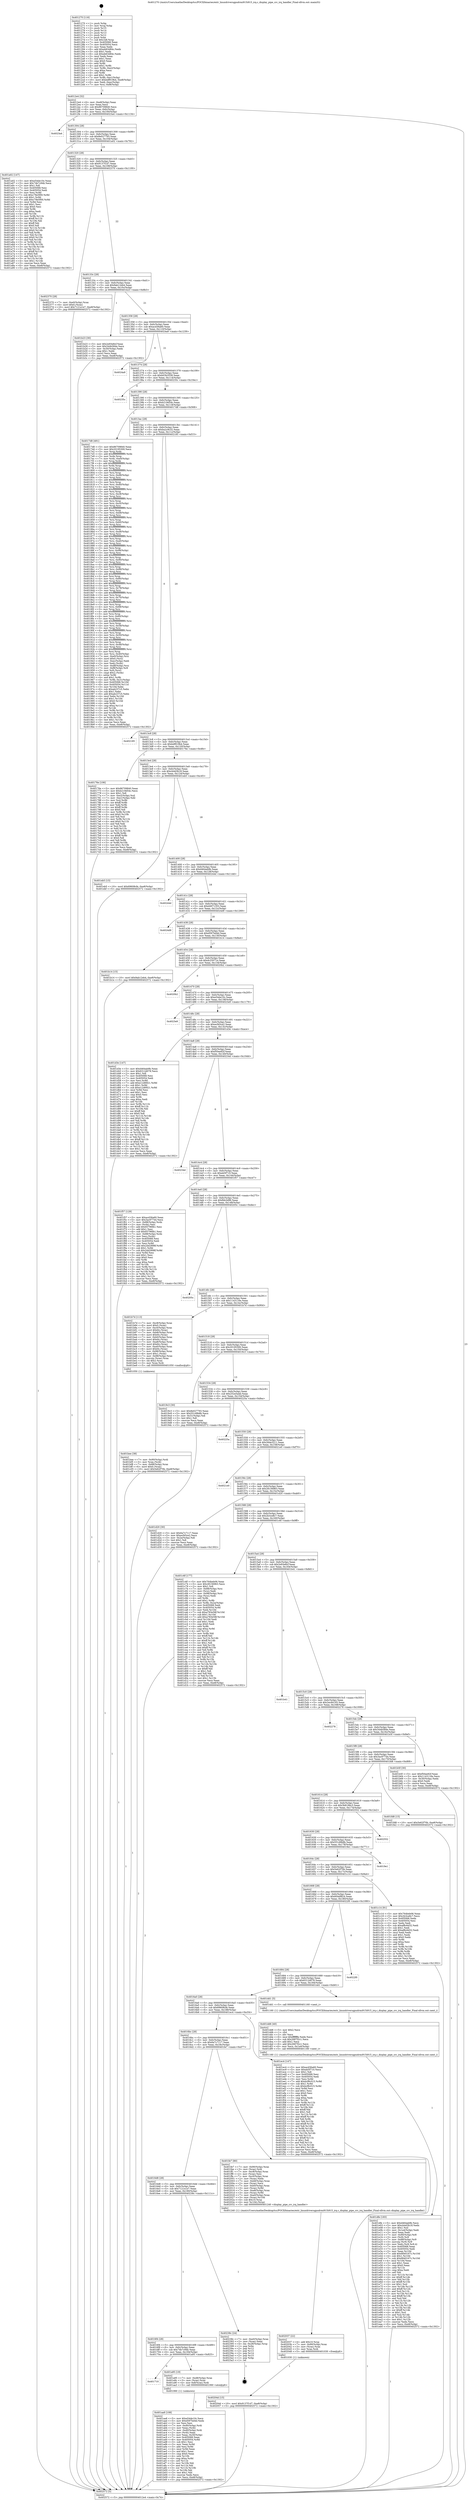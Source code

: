 digraph "0x401270" {
  label = "0x401270 (/mnt/c/Users/mathe/Desktop/tcc/POCII/binaries/extr_linuxdriversgpudrmi915i915_irq.c_display_pipe_crc_irq_handler_Final-ollvm.out::main(0))"
  labelloc = "t"
  node[shape=record]

  Entry [label="",width=0.3,height=0.3,shape=circle,fillcolor=black,style=filled]
  "0x4012e4" [label="{
     0x4012e4 [32]\l
     | [instrs]\l
     &nbsp;&nbsp;0x4012e4 \<+6\>: mov -0xe8(%rbp),%eax\l
     &nbsp;&nbsp;0x4012ea \<+2\>: mov %eax,%ecx\l
     &nbsp;&nbsp;0x4012ec \<+6\>: sub $0x86709840,%ecx\l
     &nbsp;&nbsp;0x4012f2 \<+6\>: mov %eax,-0xfc(%rbp)\l
     &nbsp;&nbsp;0x4012f8 \<+6\>: mov %ecx,-0x100(%rbp)\l
     &nbsp;&nbsp;0x4012fe \<+6\>: je 00000000004023a4 \<main+0x1134\>\l
  }"]
  "0x4023a4" [label="{
     0x4023a4\l
  }", style=dashed]
  "0x401304" [label="{
     0x401304 [28]\l
     | [instrs]\l
     &nbsp;&nbsp;0x401304 \<+5\>: jmp 0000000000401309 \<main+0x99\>\l
     &nbsp;&nbsp;0x401309 \<+6\>: mov -0xfc(%rbp),%eax\l
     &nbsp;&nbsp;0x40130f \<+5\>: sub $0x8e027793,%eax\l
     &nbsp;&nbsp;0x401314 \<+6\>: mov %eax,-0x104(%rbp)\l
     &nbsp;&nbsp;0x40131a \<+6\>: je 0000000000401a02 \<main+0x792\>\l
  }"]
  Exit [label="",width=0.3,height=0.3,shape=circle,fillcolor=black,style=filled,peripheries=2]
  "0x401a02" [label="{
     0x401a02 [147]\l
     | [instrs]\l
     &nbsp;&nbsp;0x401a02 \<+5\>: mov $0xe54de10c,%eax\l
     &nbsp;&nbsp;0x401a07 \<+5\>: mov $0x74b7c94b,%ecx\l
     &nbsp;&nbsp;0x401a0c \<+2\>: mov $0x1,%dl\l
     &nbsp;&nbsp;0x401a0e \<+7\>: mov 0x405068,%esi\l
     &nbsp;&nbsp;0x401a15 \<+7\>: mov 0x405054,%edi\l
     &nbsp;&nbsp;0x401a1c \<+3\>: mov %esi,%r8d\l
     &nbsp;&nbsp;0x401a1f \<+7\>: sub $0xc78e5f00,%r8d\l
     &nbsp;&nbsp;0x401a26 \<+4\>: sub $0x1,%r8d\l
     &nbsp;&nbsp;0x401a2a \<+7\>: add $0xc78e5f00,%r8d\l
     &nbsp;&nbsp;0x401a31 \<+4\>: imul %r8d,%esi\l
     &nbsp;&nbsp;0x401a35 \<+3\>: and $0x1,%esi\l
     &nbsp;&nbsp;0x401a38 \<+3\>: cmp $0x0,%esi\l
     &nbsp;&nbsp;0x401a3b \<+4\>: sete %r9b\l
     &nbsp;&nbsp;0x401a3f \<+3\>: cmp $0xa,%edi\l
     &nbsp;&nbsp;0x401a42 \<+4\>: setl %r10b\l
     &nbsp;&nbsp;0x401a46 \<+3\>: mov %r9b,%r11b\l
     &nbsp;&nbsp;0x401a49 \<+4\>: xor $0xff,%r11b\l
     &nbsp;&nbsp;0x401a4d \<+3\>: mov %r10b,%bl\l
     &nbsp;&nbsp;0x401a50 \<+3\>: xor $0xff,%bl\l
     &nbsp;&nbsp;0x401a53 \<+3\>: xor $0x0,%dl\l
     &nbsp;&nbsp;0x401a56 \<+3\>: mov %r11b,%r14b\l
     &nbsp;&nbsp;0x401a59 \<+4\>: and $0x0,%r14b\l
     &nbsp;&nbsp;0x401a5d \<+3\>: and %dl,%r9b\l
     &nbsp;&nbsp;0x401a60 \<+3\>: mov %bl,%r15b\l
     &nbsp;&nbsp;0x401a63 \<+4\>: and $0x0,%r15b\l
     &nbsp;&nbsp;0x401a67 \<+3\>: and %dl,%r10b\l
     &nbsp;&nbsp;0x401a6a \<+3\>: or %r9b,%r14b\l
     &nbsp;&nbsp;0x401a6d \<+3\>: or %r10b,%r15b\l
     &nbsp;&nbsp;0x401a70 \<+3\>: xor %r15b,%r14b\l
     &nbsp;&nbsp;0x401a73 \<+3\>: or %bl,%r11b\l
     &nbsp;&nbsp;0x401a76 \<+4\>: xor $0xff,%r11b\l
     &nbsp;&nbsp;0x401a7a \<+3\>: or $0x0,%dl\l
     &nbsp;&nbsp;0x401a7d \<+3\>: and %dl,%r11b\l
     &nbsp;&nbsp;0x401a80 \<+3\>: or %r11b,%r14b\l
     &nbsp;&nbsp;0x401a83 \<+4\>: test $0x1,%r14b\l
     &nbsp;&nbsp;0x401a87 \<+3\>: cmovne %ecx,%eax\l
     &nbsp;&nbsp;0x401a8a \<+6\>: mov %eax,-0xe8(%rbp)\l
     &nbsp;&nbsp;0x401a90 \<+5\>: jmp 0000000000402572 \<main+0x1302\>\l
  }"]
  "0x401320" [label="{
     0x401320 [28]\l
     | [instrs]\l
     &nbsp;&nbsp;0x401320 \<+5\>: jmp 0000000000401325 \<main+0xb5\>\l
     &nbsp;&nbsp;0x401325 \<+6\>: mov -0xfc(%rbp),%eax\l
     &nbsp;&nbsp;0x40132b \<+5\>: sub $0x9137f1d7,%eax\l
     &nbsp;&nbsp;0x401330 \<+6\>: mov %eax,-0x108(%rbp)\l
     &nbsp;&nbsp;0x401336 \<+6\>: je 0000000000402370 \<main+0x1100\>\l
  }"]
  "0x40204d" [label="{
     0x40204d [15]\l
     | [instrs]\l
     &nbsp;&nbsp;0x40204d \<+10\>: movl $0x9137f1d7,-0xe8(%rbp)\l
     &nbsp;&nbsp;0x402057 \<+5\>: jmp 0000000000402572 \<main+0x1302\>\l
  }"]
  "0x402370" [label="{
     0x402370 [28]\l
     | [instrs]\l
     &nbsp;&nbsp;0x402370 \<+7\>: mov -0xe0(%rbp),%rax\l
     &nbsp;&nbsp;0x402377 \<+6\>: movl $0x0,(%rax)\l
     &nbsp;&nbsp;0x40237d \<+10\>: movl $0x7121e1e7,-0xe8(%rbp)\l
     &nbsp;&nbsp;0x402387 \<+5\>: jmp 0000000000402572 \<main+0x1302\>\l
  }"]
  "0x40133c" [label="{
     0x40133c [28]\l
     | [instrs]\l
     &nbsp;&nbsp;0x40133c \<+5\>: jmp 0000000000401341 \<main+0xd1\>\l
     &nbsp;&nbsp;0x401341 \<+6\>: mov -0xfc(%rbp),%eax\l
     &nbsp;&nbsp;0x401347 \<+5\>: sub $0x9ab12eb4,%eax\l
     &nbsp;&nbsp;0x40134c \<+6\>: mov %eax,-0x10c(%rbp)\l
     &nbsp;&nbsp;0x401352 \<+6\>: je 0000000000401b23 \<main+0x8b3\>\l
  }"]
  "0x402037" [label="{
     0x402037 [22]\l
     | [instrs]\l
     &nbsp;&nbsp;0x402037 \<+4\>: add $0x10,%rsp\l
     &nbsp;&nbsp;0x40203b \<+7\>: mov -0x90(%rbp),%rax\l
     &nbsp;&nbsp;0x402042 \<+3\>: mov (%rax),%rax\l
     &nbsp;&nbsp;0x402045 \<+3\>: mov %rax,%rdi\l
     &nbsp;&nbsp;0x402048 \<+5\>: call 0000000000401030 \<free@plt\>\l
     | [calls]\l
     &nbsp;&nbsp;0x401030 \{1\} (unknown)\l
  }"]
  "0x401b23" [label="{
     0x401b23 [30]\l
     | [instrs]\l
     &nbsp;&nbsp;0x401b23 \<+5\>: mov $0x2e93e8cf,%eax\l
     &nbsp;&nbsp;0x401b28 \<+5\>: mov $0x344b584e,%ecx\l
     &nbsp;&nbsp;0x401b2d \<+3\>: mov -0x30(%rbp),%edx\l
     &nbsp;&nbsp;0x401b30 \<+3\>: cmp $0x1,%edx\l
     &nbsp;&nbsp;0x401b33 \<+3\>: cmovl %ecx,%eax\l
     &nbsp;&nbsp;0x401b36 \<+6\>: mov %eax,-0xe8(%rbp)\l
     &nbsp;&nbsp;0x401b3c \<+5\>: jmp 0000000000402572 \<main+0x1302\>\l
  }"]
  "0x401358" [label="{
     0x401358 [28]\l
     | [instrs]\l
     &nbsp;&nbsp;0x401358 \<+5\>: jmp 000000000040135d \<main+0xed\>\l
     &nbsp;&nbsp;0x40135d \<+6\>: mov -0xfc(%rbp),%eax\l
     &nbsp;&nbsp;0x401363 \<+5\>: sub $0xacd36a60,%eax\l
     &nbsp;&nbsp;0x401368 \<+6\>: mov %eax,-0x110(%rbp)\l
     &nbsp;&nbsp;0x40136e \<+6\>: je 00000000004024a9 \<main+0x1239\>\l
  }"]
  "0x401dfe" [label="{
     0x401dfe [183]\l
     | [instrs]\l
     &nbsp;&nbsp;0x401dfe \<+5\>: mov $0xd464ab9b,%ecx\l
     &nbsp;&nbsp;0x401e03 \<+5\>: mov $0xcb4d3b18,%edx\l
     &nbsp;&nbsp;0x401e08 \<+3\>: mov $0x1,%sil\l
     &nbsp;&nbsp;0x401e0b \<+6\>: mov -0x1a4(%rbp),%edi\l
     &nbsp;&nbsp;0x401e11 \<+3\>: imul %eax,%edi\l
     &nbsp;&nbsp;0x401e14 \<+7\>: mov -0x90(%rbp),%r8\l
     &nbsp;&nbsp;0x401e1b \<+3\>: mov (%r8),%r8\l
     &nbsp;&nbsp;0x401e1e \<+7\>: mov -0x88(%rbp),%r9\l
     &nbsp;&nbsp;0x401e25 \<+3\>: movslq (%r9),%r9\l
     &nbsp;&nbsp;0x401e28 \<+4\>: mov %edi,(%r8,%r9,4)\l
     &nbsp;&nbsp;0x401e2c \<+7\>: mov 0x405068,%eax\l
     &nbsp;&nbsp;0x401e33 \<+7\>: mov 0x405054,%edi\l
     &nbsp;&nbsp;0x401e3a \<+3\>: mov %eax,%r10d\l
     &nbsp;&nbsp;0x401e3d \<+7\>: add $0x6840167c,%r10d\l
     &nbsp;&nbsp;0x401e44 \<+4\>: sub $0x1,%r10d\l
     &nbsp;&nbsp;0x401e48 \<+7\>: sub $0x6840167c,%r10d\l
     &nbsp;&nbsp;0x401e4f \<+4\>: imul %r10d,%eax\l
     &nbsp;&nbsp;0x401e53 \<+3\>: and $0x1,%eax\l
     &nbsp;&nbsp;0x401e56 \<+3\>: cmp $0x0,%eax\l
     &nbsp;&nbsp;0x401e59 \<+4\>: sete %r11b\l
     &nbsp;&nbsp;0x401e5d \<+3\>: cmp $0xa,%edi\l
     &nbsp;&nbsp;0x401e60 \<+3\>: setl %bl\l
     &nbsp;&nbsp;0x401e63 \<+3\>: mov %r11b,%r14b\l
     &nbsp;&nbsp;0x401e66 \<+4\>: xor $0xff,%r14b\l
     &nbsp;&nbsp;0x401e6a \<+3\>: mov %bl,%r15b\l
     &nbsp;&nbsp;0x401e6d \<+4\>: xor $0xff,%r15b\l
     &nbsp;&nbsp;0x401e71 \<+4\>: xor $0x1,%sil\l
     &nbsp;&nbsp;0x401e75 \<+3\>: mov %r14b,%r12b\l
     &nbsp;&nbsp;0x401e78 \<+4\>: and $0xff,%r12b\l
     &nbsp;&nbsp;0x401e7c \<+3\>: and %sil,%r11b\l
     &nbsp;&nbsp;0x401e7f \<+3\>: mov %r15b,%r13b\l
     &nbsp;&nbsp;0x401e82 \<+4\>: and $0xff,%r13b\l
     &nbsp;&nbsp;0x401e86 \<+3\>: and %sil,%bl\l
     &nbsp;&nbsp;0x401e89 \<+3\>: or %r11b,%r12b\l
     &nbsp;&nbsp;0x401e8c \<+3\>: or %bl,%r13b\l
     &nbsp;&nbsp;0x401e8f \<+3\>: xor %r13b,%r12b\l
     &nbsp;&nbsp;0x401e92 \<+3\>: or %r15b,%r14b\l
     &nbsp;&nbsp;0x401e95 \<+4\>: xor $0xff,%r14b\l
     &nbsp;&nbsp;0x401e99 \<+4\>: or $0x1,%sil\l
     &nbsp;&nbsp;0x401e9d \<+3\>: and %sil,%r14b\l
     &nbsp;&nbsp;0x401ea0 \<+3\>: or %r14b,%r12b\l
     &nbsp;&nbsp;0x401ea3 \<+4\>: test $0x1,%r12b\l
     &nbsp;&nbsp;0x401ea7 \<+3\>: cmovne %edx,%ecx\l
     &nbsp;&nbsp;0x401eaa \<+6\>: mov %ecx,-0xe8(%rbp)\l
     &nbsp;&nbsp;0x401eb0 \<+5\>: jmp 0000000000402572 \<main+0x1302\>\l
  }"]
  "0x4024a9" [label="{
     0x4024a9\l
  }", style=dashed]
  "0x401374" [label="{
     0x401374 [28]\l
     | [instrs]\l
     &nbsp;&nbsp;0x401374 \<+5\>: jmp 0000000000401379 \<main+0x109\>\l
     &nbsp;&nbsp;0x401379 \<+6\>: mov -0xfc(%rbp),%eax\l
     &nbsp;&nbsp;0x40137f \<+5\>: sub $0xb03b3558,%eax\l
     &nbsp;&nbsp;0x401384 \<+6\>: mov %eax,-0x114(%rbp)\l
     &nbsp;&nbsp;0x40138a \<+6\>: je 000000000040235c \<main+0x10ec\>\l
  }"]
  "0x401dd6" [label="{
     0x401dd6 [40]\l
     | [instrs]\l
     &nbsp;&nbsp;0x401dd6 \<+5\>: mov $0x2,%ecx\l
     &nbsp;&nbsp;0x401ddb \<+1\>: cltd\l
     &nbsp;&nbsp;0x401ddc \<+2\>: idiv %ecx\l
     &nbsp;&nbsp;0x401dde \<+6\>: imul $0xfffffffe,%edx,%ecx\l
     &nbsp;&nbsp;0x401de4 \<+6\>: sub $0x2687f2c1,%ecx\l
     &nbsp;&nbsp;0x401dea \<+3\>: add $0x1,%ecx\l
     &nbsp;&nbsp;0x401ded \<+6\>: add $0x2687f2c1,%ecx\l
     &nbsp;&nbsp;0x401df3 \<+6\>: mov %ecx,-0x1a4(%rbp)\l
     &nbsp;&nbsp;0x401df9 \<+5\>: call 0000000000401160 \<next_i\>\l
     | [calls]\l
     &nbsp;&nbsp;0x401160 \{1\} (/mnt/c/Users/mathe/Desktop/tcc/POCII/binaries/extr_linuxdriversgpudrmi915i915_irq.c_display_pipe_crc_irq_handler_Final-ollvm.out::next_i)\l
  }"]
  "0x40235c" [label="{
     0x40235c\l
  }", style=dashed]
  "0x401390" [label="{
     0x401390 [28]\l
     | [instrs]\l
     &nbsp;&nbsp;0x401390 \<+5\>: jmp 0000000000401395 \<main+0x125\>\l
     &nbsp;&nbsp;0x401395 \<+6\>: mov -0xfc(%rbp),%eax\l
     &nbsp;&nbsp;0x40139b \<+5\>: sub $0xb219d54c,%eax\l
     &nbsp;&nbsp;0x4013a0 \<+6\>: mov %eax,-0x118(%rbp)\l
     &nbsp;&nbsp;0x4013a6 \<+6\>: je 00000000004017d8 \<main+0x568\>\l
  }"]
  "0x401bee" [label="{
     0x401bee [38]\l
     | [instrs]\l
     &nbsp;&nbsp;0x401bee \<+7\>: mov -0x90(%rbp),%rdi\l
     &nbsp;&nbsp;0x401bf5 \<+3\>: mov %rax,(%rdi)\l
     &nbsp;&nbsp;0x401bf8 \<+7\>: mov -0x88(%rbp),%rax\l
     &nbsp;&nbsp;0x401bff \<+6\>: movl $0x0,(%rax)\l
     &nbsp;&nbsp;0x401c05 \<+10\>: movl $0x5e62f70b,-0xe8(%rbp)\l
     &nbsp;&nbsp;0x401c0f \<+5\>: jmp 0000000000402572 \<main+0x1302\>\l
  }"]
  "0x4017d8" [label="{
     0x4017d8 [491]\l
     | [instrs]\l
     &nbsp;&nbsp;0x4017d8 \<+5\>: mov $0x86709840,%eax\l
     &nbsp;&nbsp;0x4017dd \<+5\>: mov $0x20195300,%ecx\l
     &nbsp;&nbsp;0x4017e2 \<+3\>: mov %rsp,%rdx\l
     &nbsp;&nbsp;0x4017e5 \<+4\>: add $0xfffffffffffffff0,%rdx\l
     &nbsp;&nbsp;0x4017e9 \<+3\>: mov %rdx,%rsp\l
     &nbsp;&nbsp;0x4017ec \<+7\>: mov %rdx,-0xe0(%rbp)\l
     &nbsp;&nbsp;0x4017f3 \<+3\>: mov %rsp,%rdx\l
     &nbsp;&nbsp;0x4017f6 \<+4\>: add $0xfffffffffffffff0,%rdx\l
     &nbsp;&nbsp;0x4017fa \<+3\>: mov %rdx,%rsp\l
     &nbsp;&nbsp;0x4017fd \<+3\>: mov %rsp,%rsi\l
     &nbsp;&nbsp;0x401800 \<+4\>: add $0xfffffffffffffff0,%rsi\l
     &nbsp;&nbsp;0x401804 \<+3\>: mov %rsi,%rsp\l
     &nbsp;&nbsp;0x401807 \<+7\>: mov %rsi,-0xd8(%rbp)\l
     &nbsp;&nbsp;0x40180e \<+3\>: mov %rsp,%rsi\l
     &nbsp;&nbsp;0x401811 \<+4\>: add $0xfffffffffffffff0,%rsi\l
     &nbsp;&nbsp;0x401815 \<+3\>: mov %rsi,%rsp\l
     &nbsp;&nbsp;0x401818 \<+7\>: mov %rsi,-0xd0(%rbp)\l
     &nbsp;&nbsp;0x40181f \<+3\>: mov %rsp,%rsi\l
     &nbsp;&nbsp;0x401822 \<+4\>: add $0xfffffffffffffff0,%rsi\l
     &nbsp;&nbsp;0x401826 \<+3\>: mov %rsi,%rsp\l
     &nbsp;&nbsp;0x401829 \<+7\>: mov %rsi,-0xc8(%rbp)\l
     &nbsp;&nbsp;0x401830 \<+3\>: mov %rsp,%rsi\l
     &nbsp;&nbsp;0x401833 \<+4\>: add $0xfffffffffffffff0,%rsi\l
     &nbsp;&nbsp;0x401837 \<+3\>: mov %rsi,%rsp\l
     &nbsp;&nbsp;0x40183a \<+7\>: mov %rsi,-0xc0(%rbp)\l
     &nbsp;&nbsp;0x401841 \<+3\>: mov %rsp,%rsi\l
     &nbsp;&nbsp;0x401844 \<+4\>: add $0xfffffffffffffff0,%rsi\l
     &nbsp;&nbsp;0x401848 \<+3\>: mov %rsi,%rsp\l
     &nbsp;&nbsp;0x40184b \<+7\>: mov %rsi,-0xb8(%rbp)\l
     &nbsp;&nbsp;0x401852 \<+3\>: mov %rsp,%rsi\l
     &nbsp;&nbsp;0x401855 \<+4\>: add $0xfffffffffffffff0,%rsi\l
     &nbsp;&nbsp;0x401859 \<+3\>: mov %rsi,%rsp\l
     &nbsp;&nbsp;0x40185c \<+7\>: mov %rsi,-0xb0(%rbp)\l
     &nbsp;&nbsp;0x401863 \<+3\>: mov %rsp,%rsi\l
     &nbsp;&nbsp;0x401866 \<+4\>: add $0xfffffffffffffff0,%rsi\l
     &nbsp;&nbsp;0x40186a \<+3\>: mov %rsi,%rsp\l
     &nbsp;&nbsp;0x40186d \<+7\>: mov %rsi,-0xa8(%rbp)\l
     &nbsp;&nbsp;0x401874 \<+3\>: mov %rsp,%rsi\l
     &nbsp;&nbsp;0x401877 \<+4\>: add $0xfffffffffffffff0,%rsi\l
     &nbsp;&nbsp;0x40187b \<+3\>: mov %rsi,%rsp\l
     &nbsp;&nbsp;0x40187e \<+7\>: mov %rsi,-0xa0(%rbp)\l
     &nbsp;&nbsp;0x401885 \<+3\>: mov %rsp,%rsi\l
     &nbsp;&nbsp;0x401888 \<+4\>: add $0xfffffffffffffff0,%rsi\l
     &nbsp;&nbsp;0x40188c \<+3\>: mov %rsi,%rsp\l
     &nbsp;&nbsp;0x40188f \<+7\>: mov %rsi,-0x98(%rbp)\l
     &nbsp;&nbsp;0x401896 \<+3\>: mov %rsp,%rsi\l
     &nbsp;&nbsp;0x401899 \<+4\>: add $0xfffffffffffffff0,%rsi\l
     &nbsp;&nbsp;0x40189d \<+3\>: mov %rsi,%rsp\l
     &nbsp;&nbsp;0x4018a0 \<+7\>: mov %rsi,-0x90(%rbp)\l
     &nbsp;&nbsp;0x4018a7 \<+3\>: mov %rsp,%rsi\l
     &nbsp;&nbsp;0x4018aa \<+4\>: add $0xfffffffffffffff0,%rsi\l
     &nbsp;&nbsp;0x4018ae \<+3\>: mov %rsi,%rsp\l
     &nbsp;&nbsp;0x4018b1 \<+7\>: mov %rsi,-0x88(%rbp)\l
     &nbsp;&nbsp;0x4018b8 \<+3\>: mov %rsp,%rsi\l
     &nbsp;&nbsp;0x4018bb \<+4\>: add $0xfffffffffffffff0,%rsi\l
     &nbsp;&nbsp;0x4018bf \<+3\>: mov %rsi,%rsp\l
     &nbsp;&nbsp;0x4018c2 \<+4\>: mov %rsi,-0x80(%rbp)\l
     &nbsp;&nbsp;0x4018c6 \<+3\>: mov %rsp,%rsi\l
     &nbsp;&nbsp;0x4018c9 \<+4\>: add $0xfffffffffffffff0,%rsi\l
     &nbsp;&nbsp;0x4018cd \<+3\>: mov %rsi,%rsp\l
     &nbsp;&nbsp;0x4018d0 \<+4\>: mov %rsi,-0x78(%rbp)\l
     &nbsp;&nbsp;0x4018d4 \<+3\>: mov %rsp,%rsi\l
     &nbsp;&nbsp;0x4018d7 \<+4\>: add $0xfffffffffffffff0,%rsi\l
     &nbsp;&nbsp;0x4018db \<+3\>: mov %rsi,%rsp\l
     &nbsp;&nbsp;0x4018de \<+4\>: mov %rsi,-0x70(%rbp)\l
     &nbsp;&nbsp;0x4018e2 \<+3\>: mov %rsp,%rsi\l
     &nbsp;&nbsp;0x4018e5 \<+4\>: add $0xfffffffffffffff0,%rsi\l
     &nbsp;&nbsp;0x4018e9 \<+3\>: mov %rsi,%rsp\l
     &nbsp;&nbsp;0x4018ec \<+4\>: mov %rsi,-0x68(%rbp)\l
     &nbsp;&nbsp;0x4018f0 \<+3\>: mov %rsp,%rsi\l
     &nbsp;&nbsp;0x4018f3 \<+4\>: add $0xfffffffffffffff0,%rsi\l
     &nbsp;&nbsp;0x4018f7 \<+3\>: mov %rsi,%rsp\l
     &nbsp;&nbsp;0x4018fa \<+4\>: mov %rsi,-0x60(%rbp)\l
     &nbsp;&nbsp;0x4018fe \<+3\>: mov %rsp,%rsi\l
     &nbsp;&nbsp;0x401901 \<+4\>: add $0xfffffffffffffff0,%rsi\l
     &nbsp;&nbsp;0x401905 \<+3\>: mov %rsi,%rsp\l
     &nbsp;&nbsp;0x401908 \<+4\>: mov %rsi,-0x58(%rbp)\l
     &nbsp;&nbsp;0x40190c \<+3\>: mov %rsp,%rsi\l
     &nbsp;&nbsp;0x40190f \<+4\>: add $0xfffffffffffffff0,%rsi\l
     &nbsp;&nbsp;0x401913 \<+3\>: mov %rsi,%rsp\l
     &nbsp;&nbsp;0x401916 \<+4\>: mov %rsi,-0x50(%rbp)\l
     &nbsp;&nbsp;0x40191a \<+3\>: mov %rsp,%rsi\l
     &nbsp;&nbsp;0x40191d \<+4\>: add $0xfffffffffffffff0,%rsi\l
     &nbsp;&nbsp;0x401921 \<+3\>: mov %rsi,%rsp\l
     &nbsp;&nbsp;0x401924 \<+4\>: mov %rsi,-0x48(%rbp)\l
     &nbsp;&nbsp;0x401928 \<+3\>: mov %rsp,%rsi\l
     &nbsp;&nbsp;0x40192b \<+4\>: add $0xfffffffffffffff0,%rsi\l
     &nbsp;&nbsp;0x40192f \<+3\>: mov %rsi,%rsp\l
     &nbsp;&nbsp;0x401932 \<+4\>: mov %rsi,-0x40(%rbp)\l
     &nbsp;&nbsp;0x401936 \<+7\>: mov -0xe0(%rbp),%rsi\l
     &nbsp;&nbsp;0x40193d \<+6\>: movl $0x0,(%rsi)\l
     &nbsp;&nbsp;0x401943 \<+6\>: mov -0xec(%rbp),%edi\l
     &nbsp;&nbsp;0x401949 \<+2\>: mov %edi,(%rdx)\l
     &nbsp;&nbsp;0x40194b \<+7\>: mov -0xd8(%rbp),%rsi\l
     &nbsp;&nbsp;0x401952 \<+7\>: mov -0xf8(%rbp),%r8\l
     &nbsp;&nbsp;0x401959 \<+3\>: mov %r8,(%rsi)\l
     &nbsp;&nbsp;0x40195c \<+3\>: cmpl $0x2,(%rdx)\l
     &nbsp;&nbsp;0x40195f \<+4\>: setne %r9b\l
     &nbsp;&nbsp;0x401963 \<+4\>: and $0x1,%r9b\l
     &nbsp;&nbsp;0x401967 \<+4\>: mov %r9b,-0x31(%rbp)\l
     &nbsp;&nbsp;0x40196b \<+8\>: mov 0x405068,%r10d\l
     &nbsp;&nbsp;0x401973 \<+8\>: mov 0x405054,%r11d\l
     &nbsp;&nbsp;0x40197b \<+3\>: mov %r10d,%ebx\l
     &nbsp;&nbsp;0x40197e \<+6\>: sub $0xab237c5,%ebx\l
     &nbsp;&nbsp;0x401984 \<+3\>: sub $0x1,%ebx\l
     &nbsp;&nbsp;0x401987 \<+6\>: add $0xab237c5,%ebx\l
     &nbsp;&nbsp;0x40198d \<+4\>: imul %ebx,%r10d\l
     &nbsp;&nbsp;0x401991 \<+4\>: and $0x1,%r10d\l
     &nbsp;&nbsp;0x401995 \<+4\>: cmp $0x0,%r10d\l
     &nbsp;&nbsp;0x401999 \<+4\>: sete %r9b\l
     &nbsp;&nbsp;0x40199d \<+4\>: cmp $0xa,%r11d\l
     &nbsp;&nbsp;0x4019a1 \<+4\>: setl %r14b\l
     &nbsp;&nbsp;0x4019a5 \<+3\>: mov %r9b,%r15b\l
     &nbsp;&nbsp;0x4019a8 \<+3\>: and %r14b,%r15b\l
     &nbsp;&nbsp;0x4019ab \<+3\>: xor %r14b,%r9b\l
     &nbsp;&nbsp;0x4019ae \<+3\>: or %r9b,%r15b\l
     &nbsp;&nbsp;0x4019b1 \<+4\>: test $0x1,%r15b\l
     &nbsp;&nbsp;0x4019b5 \<+3\>: cmovne %ecx,%eax\l
     &nbsp;&nbsp;0x4019b8 \<+6\>: mov %eax,-0xe8(%rbp)\l
     &nbsp;&nbsp;0x4019be \<+5\>: jmp 0000000000402572 \<main+0x1302\>\l
  }"]
  "0x4013ac" [label="{
     0x4013ac [28]\l
     | [instrs]\l
     &nbsp;&nbsp;0x4013ac \<+5\>: jmp 00000000004013b1 \<main+0x141\>\l
     &nbsp;&nbsp;0x4013b1 \<+6\>: mov -0xfc(%rbp),%eax\l
     &nbsp;&nbsp;0x4013b7 \<+5\>: sub $0xba2c9c32,%eax\l
     &nbsp;&nbsp;0x4013bc \<+6\>: mov %eax,-0x11c(%rbp)\l
     &nbsp;&nbsp;0x4013c2 \<+6\>: je 0000000000402185 \<main+0xf15\>\l
  }"]
  "0x401aa8" [label="{
     0x401aa8 [108]\l
     | [instrs]\l
     &nbsp;&nbsp;0x401aa8 \<+5\>: mov $0xe54de10c,%ecx\l
     &nbsp;&nbsp;0x401aad \<+5\>: mov $0xd597bd4d,%edx\l
     &nbsp;&nbsp;0x401ab2 \<+2\>: xor %esi,%esi\l
     &nbsp;&nbsp;0x401ab4 \<+7\>: mov -0xd0(%rbp),%rdi\l
     &nbsp;&nbsp;0x401abb \<+2\>: mov %eax,(%rdi)\l
     &nbsp;&nbsp;0x401abd \<+7\>: mov -0xd0(%rbp),%rdi\l
     &nbsp;&nbsp;0x401ac4 \<+2\>: mov (%rdi),%eax\l
     &nbsp;&nbsp;0x401ac6 \<+3\>: mov %eax,-0x30(%rbp)\l
     &nbsp;&nbsp;0x401ac9 \<+7\>: mov 0x405068,%eax\l
     &nbsp;&nbsp;0x401ad0 \<+8\>: mov 0x405054,%r8d\l
     &nbsp;&nbsp;0x401ad8 \<+3\>: sub $0x1,%esi\l
     &nbsp;&nbsp;0x401adb \<+3\>: mov %eax,%r9d\l
     &nbsp;&nbsp;0x401ade \<+3\>: add %esi,%r9d\l
     &nbsp;&nbsp;0x401ae1 \<+4\>: imul %r9d,%eax\l
     &nbsp;&nbsp;0x401ae5 \<+3\>: and $0x1,%eax\l
     &nbsp;&nbsp;0x401ae8 \<+3\>: cmp $0x0,%eax\l
     &nbsp;&nbsp;0x401aeb \<+4\>: sete %r10b\l
     &nbsp;&nbsp;0x401aef \<+4\>: cmp $0xa,%r8d\l
     &nbsp;&nbsp;0x401af3 \<+4\>: setl %r11b\l
     &nbsp;&nbsp;0x401af7 \<+3\>: mov %r10b,%bl\l
     &nbsp;&nbsp;0x401afa \<+3\>: and %r11b,%bl\l
     &nbsp;&nbsp;0x401afd \<+3\>: xor %r11b,%r10b\l
     &nbsp;&nbsp;0x401b00 \<+3\>: or %r10b,%bl\l
     &nbsp;&nbsp;0x401b03 \<+3\>: test $0x1,%bl\l
     &nbsp;&nbsp;0x401b06 \<+3\>: cmovne %edx,%ecx\l
     &nbsp;&nbsp;0x401b09 \<+6\>: mov %ecx,-0xe8(%rbp)\l
     &nbsp;&nbsp;0x401b0f \<+5\>: jmp 0000000000402572 \<main+0x1302\>\l
  }"]
  "0x402185" [label="{
     0x402185\l
  }", style=dashed]
  "0x4013c8" [label="{
     0x4013c8 [28]\l
     | [instrs]\l
     &nbsp;&nbsp;0x4013c8 \<+5\>: jmp 00000000004013cd \<main+0x15d\>\l
     &nbsp;&nbsp;0x4013cd \<+6\>: mov -0xfc(%rbp),%eax\l
     &nbsp;&nbsp;0x4013d3 \<+5\>: sub $0xbdf919b4,%eax\l
     &nbsp;&nbsp;0x4013d8 \<+6\>: mov %eax,-0x120(%rbp)\l
     &nbsp;&nbsp;0x4013de \<+6\>: je 000000000040176e \<main+0x4fe\>\l
  }"]
  "0x401710" [label="{
     0x401710\l
  }", style=dashed]
  "0x40176e" [label="{
     0x40176e [106]\l
     | [instrs]\l
     &nbsp;&nbsp;0x40176e \<+5\>: mov $0x86709840,%eax\l
     &nbsp;&nbsp;0x401773 \<+5\>: mov $0xb219d54c,%ecx\l
     &nbsp;&nbsp;0x401778 \<+2\>: mov $0x1,%dl\l
     &nbsp;&nbsp;0x40177a \<+7\>: mov -0xe2(%rbp),%sil\l
     &nbsp;&nbsp;0x401781 \<+7\>: mov -0xe1(%rbp),%dil\l
     &nbsp;&nbsp;0x401788 \<+3\>: mov %sil,%r8b\l
     &nbsp;&nbsp;0x40178b \<+4\>: xor $0xff,%r8b\l
     &nbsp;&nbsp;0x40178f \<+3\>: mov %dil,%r9b\l
     &nbsp;&nbsp;0x401792 \<+4\>: xor $0xff,%r9b\l
     &nbsp;&nbsp;0x401796 \<+3\>: xor $0x0,%dl\l
     &nbsp;&nbsp;0x401799 \<+3\>: mov %r8b,%r10b\l
     &nbsp;&nbsp;0x40179c \<+4\>: and $0x0,%r10b\l
     &nbsp;&nbsp;0x4017a0 \<+3\>: and %dl,%sil\l
     &nbsp;&nbsp;0x4017a3 \<+3\>: mov %r9b,%r11b\l
     &nbsp;&nbsp;0x4017a6 \<+4\>: and $0x0,%r11b\l
     &nbsp;&nbsp;0x4017aa \<+3\>: and %dl,%dil\l
     &nbsp;&nbsp;0x4017ad \<+3\>: or %sil,%r10b\l
     &nbsp;&nbsp;0x4017b0 \<+3\>: or %dil,%r11b\l
     &nbsp;&nbsp;0x4017b3 \<+3\>: xor %r11b,%r10b\l
     &nbsp;&nbsp;0x4017b6 \<+3\>: or %r9b,%r8b\l
     &nbsp;&nbsp;0x4017b9 \<+4\>: xor $0xff,%r8b\l
     &nbsp;&nbsp;0x4017bd \<+3\>: or $0x0,%dl\l
     &nbsp;&nbsp;0x4017c0 \<+3\>: and %dl,%r8b\l
     &nbsp;&nbsp;0x4017c3 \<+3\>: or %r8b,%r10b\l
     &nbsp;&nbsp;0x4017c6 \<+4\>: test $0x1,%r10b\l
     &nbsp;&nbsp;0x4017ca \<+3\>: cmovne %ecx,%eax\l
     &nbsp;&nbsp;0x4017cd \<+6\>: mov %eax,-0xe8(%rbp)\l
     &nbsp;&nbsp;0x4017d3 \<+5\>: jmp 0000000000402572 \<main+0x1302\>\l
  }"]
  "0x4013e4" [label="{
     0x4013e4 [28]\l
     | [instrs]\l
     &nbsp;&nbsp;0x4013e4 \<+5\>: jmp 00000000004013e9 \<main+0x179\>\l
     &nbsp;&nbsp;0x4013e9 \<+6\>: mov -0xfc(%rbp),%eax\l
     &nbsp;&nbsp;0x4013ef \<+5\>: sub $0xcb4d3b18,%eax\l
     &nbsp;&nbsp;0x4013f4 \<+6\>: mov %eax,-0x124(%rbp)\l
     &nbsp;&nbsp;0x4013fa \<+6\>: je 0000000000401eb5 \<main+0xc45\>\l
  }"]
  "0x402572" [label="{
     0x402572 [5]\l
     | [instrs]\l
     &nbsp;&nbsp;0x402572 \<+5\>: jmp 00000000004012e4 \<main+0x74\>\l
  }"]
  "0x401270" [label="{
     0x401270 [116]\l
     | [instrs]\l
     &nbsp;&nbsp;0x401270 \<+1\>: push %rbp\l
     &nbsp;&nbsp;0x401271 \<+3\>: mov %rsp,%rbp\l
     &nbsp;&nbsp;0x401274 \<+2\>: push %r15\l
     &nbsp;&nbsp;0x401276 \<+2\>: push %r14\l
     &nbsp;&nbsp;0x401278 \<+2\>: push %r13\l
     &nbsp;&nbsp;0x40127a \<+2\>: push %r12\l
     &nbsp;&nbsp;0x40127c \<+1\>: push %rbx\l
     &nbsp;&nbsp;0x40127d \<+7\>: sub $0x1b8,%rsp\l
     &nbsp;&nbsp;0x401284 \<+7\>: mov 0x405068,%eax\l
     &nbsp;&nbsp;0x40128b \<+7\>: mov 0x405054,%ecx\l
     &nbsp;&nbsp;0x401292 \<+2\>: mov %eax,%edx\l
     &nbsp;&nbsp;0x401294 \<+6\>: add $0xeb63d84c,%edx\l
     &nbsp;&nbsp;0x40129a \<+3\>: sub $0x1,%edx\l
     &nbsp;&nbsp;0x40129d \<+6\>: sub $0xeb63d84c,%edx\l
     &nbsp;&nbsp;0x4012a3 \<+3\>: imul %edx,%eax\l
     &nbsp;&nbsp;0x4012a6 \<+3\>: and $0x1,%eax\l
     &nbsp;&nbsp;0x4012a9 \<+3\>: cmp $0x0,%eax\l
     &nbsp;&nbsp;0x4012ac \<+4\>: sete %r8b\l
     &nbsp;&nbsp;0x4012b0 \<+4\>: and $0x1,%r8b\l
     &nbsp;&nbsp;0x4012b4 \<+7\>: mov %r8b,-0xe2(%rbp)\l
     &nbsp;&nbsp;0x4012bb \<+3\>: cmp $0xa,%ecx\l
     &nbsp;&nbsp;0x4012be \<+4\>: setl %r8b\l
     &nbsp;&nbsp;0x4012c2 \<+4\>: and $0x1,%r8b\l
     &nbsp;&nbsp;0x4012c6 \<+7\>: mov %r8b,-0xe1(%rbp)\l
     &nbsp;&nbsp;0x4012cd \<+10\>: movl $0xbdf919b4,-0xe8(%rbp)\l
     &nbsp;&nbsp;0x4012d7 \<+6\>: mov %edi,-0xec(%rbp)\l
     &nbsp;&nbsp;0x4012dd \<+7\>: mov %rsi,-0xf8(%rbp)\l
  }"]
  "0x401a95" [label="{
     0x401a95 [19]\l
     | [instrs]\l
     &nbsp;&nbsp;0x401a95 \<+7\>: mov -0xd8(%rbp),%rax\l
     &nbsp;&nbsp;0x401a9c \<+3\>: mov (%rax),%rax\l
     &nbsp;&nbsp;0x401a9f \<+4\>: mov 0x8(%rax),%rdi\l
     &nbsp;&nbsp;0x401aa3 \<+5\>: call 0000000000401060 \<atoi@plt\>\l
     | [calls]\l
     &nbsp;&nbsp;0x401060 \{1\} (unknown)\l
  }"]
  "0x4016f4" [label="{
     0x4016f4 [28]\l
     | [instrs]\l
     &nbsp;&nbsp;0x4016f4 \<+5\>: jmp 00000000004016f9 \<main+0x489\>\l
     &nbsp;&nbsp;0x4016f9 \<+6\>: mov -0xfc(%rbp),%eax\l
     &nbsp;&nbsp;0x4016ff \<+5\>: sub $0x74b7c94b,%eax\l
     &nbsp;&nbsp;0x401704 \<+6\>: mov %eax,-0x194(%rbp)\l
     &nbsp;&nbsp;0x40170a \<+6\>: je 0000000000401a95 \<main+0x825\>\l
  }"]
  "0x401eb5" [label="{
     0x401eb5 [15]\l
     | [instrs]\l
     &nbsp;&nbsp;0x401eb5 \<+10\>: movl $0x69608cfe,-0xe8(%rbp)\l
     &nbsp;&nbsp;0x401ebf \<+5\>: jmp 0000000000402572 \<main+0x1302\>\l
  }"]
  "0x401400" [label="{
     0x401400 [28]\l
     | [instrs]\l
     &nbsp;&nbsp;0x401400 \<+5\>: jmp 0000000000401405 \<main+0x195\>\l
     &nbsp;&nbsp;0x401405 \<+6\>: mov -0xfc(%rbp),%eax\l
     &nbsp;&nbsp;0x40140b \<+5\>: sub $0xd464ab9b,%eax\l
     &nbsp;&nbsp;0x401410 \<+6\>: mov %eax,-0x128(%rbp)\l
     &nbsp;&nbsp;0x401416 \<+6\>: je 000000000040244d \<main+0x11dd\>\l
  }"]
  "0x40238c" [label="{
     0x40238c [24]\l
     | [instrs]\l
     &nbsp;&nbsp;0x40238c \<+7\>: mov -0xe0(%rbp),%rax\l
     &nbsp;&nbsp;0x402393 \<+2\>: mov (%rax),%eax\l
     &nbsp;&nbsp;0x402395 \<+4\>: lea -0x28(%rbp),%rsp\l
     &nbsp;&nbsp;0x402399 \<+1\>: pop %rbx\l
     &nbsp;&nbsp;0x40239a \<+2\>: pop %r12\l
     &nbsp;&nbsp;0x40239c \<+2\>: pop %r13\l
     &nbsp;&nbsp;0x40239e \<+2\>: pop %r14\l
     &nbsp;&nbsp;0x4023a0 \<+2\>: pop %r15\l
     &nbsp;&nbsp;0x4023a2 \<+1\>: pop %rbp\l
     &nbsp;&nbsp;0x4023a3 \<+1\>: ret\l
  }"]
  "0x40244d" [label="{
     0x40244d\l
  }", style=dashed]
  "0x40141c" [label="{
     0x40141c [28]\l
     | [instrs]\l
     &nbsp;&nbsp;0x40141c \<+5\>: jmp 0000000000401421 \<main+0x1b1\>\l
     &nbsp;&nbsp;0x401421 \<+6\>: mov -0xfc(%rbp),%eax\l
     &nbsp;&nbsp;0x401427 \<+5\>: sub $0xd4971353,%eax\l
     &nbsp;&nbsp;0x40142c \<+6\>: mov %eax,-0x12c(%rbp)\l
     &nbsp;&nbsp;0x401432 \<+6\>: je 00000000004024d9 \<main+0x1269\>\l
  }"]
  "0x4016d8" [label="{
     0x4016d8 [28]\l
     | [instrs]\l
     &nbsp;&nbsp;0x4016d8 \<+5\>: jmp 00000000004016dd \<main+0x46d\>\l
     &nbsp;&nbsp;0x4016dd \<+6\>: mov -0xfc(%rbp),%eax\l
     &nbsp;&nbsp;0x4016e3 \<+5\>: sub $0x7121e1e7,%eax\l
     &nbsp;&nbsp;0x4016e8 \<+6\>: mov %eax,-0x190(%rbp)\l
     &nbsp;&nbsp;0x4016ee \<+6\>: je 000000000040238c \<main+0x111c\>\l
  }"]
  "0x4024d9" [label="{
     0x4024d9\l
  }", style=dashed]
  "0x401438" [label="{
     0x401438 [28]\l
     | [instrs]\l
     &nbsp;&nbsp;0x401438 \<+5\>: jmp 000000000040143d \<main+0x1cd\>\l
     &nbsp;&nbsp;0x40143d \<+6\>: mov -0xfc(%rbp),%eax\l
     &nbsp;&nbsp;0x401443 \<+5\>: sub $0xd597bd4d,%eax\l
     &nbsp;&nbsp;0x401448 \<+6\>: mov %eax,-0x130(%rbp)\l
     &nbsp;&nbsp;0x40144e \<+6\>: je 0000000000401b14 \<main+0x8a4\>\l
  }"]
  "0x401fe7" [label="{
     0x401fe7 [80]\l
     | [instrs]\l
     &nbsp;&nbsp;0x401fe7 \<+7\>: mov -0x90(%rbp),%rax\l
     &nbsp;&nbsp;0x401fee \<+3\>: mov (%rax),%rdi\l
     &nbsp;&nbsp;0x401ff1 \<+7\>: mov -0xc8(%rbp),%rax\l
     &nbsp;&nbsp;0x401ff8 \<+2\>: mov (%rax),%esi\l
     &nbsp;&nbsp;0x401ffa \<+7\>: mov -0xc0(%rbp),%rax\l
     &nbsp;&nbsp;0x402001 \<+2\>: mov (%rax),%edx\l
     &nbsp;&nbsp;0x402003 \<+7\>: mov -0xb8(%rbp),%rax\l
     &nbsp;&nbsp;0x40200a \<+2\>: mov (%rax),%ecx\l
     &nbsp;&nbsp;0x40200c \<+7\>: mov -0xb0(%rbp),%rax\l
     &nbsp;&nbsp;0x402013 \<+3\>: mov (%rax),%r8d\l
     &nbsp;&nbsp;0x402016 \<+7\>: mov -0xa8(%rbp),%rax\l
     &nbsp;&nbsp;0x40201d \<+3\>: mov (%rax),%r9d\l
     &nbsp;&nbsp;0x402020 \<+7\>: mov -0xa0(%rbp),%rax\l
     &nbsp;&nbsp;0x402027 \<+3\>: mov (%rax),%r10d\l
     &nbsp;&nbsp;0x40202a \<+4\>: sub $0x10,%rsp\l
     &nbsp;&nbsp;0x40202e \<+4\>: mov %r10d,(%rsp)\l
     &nbsp;&nbsp;0x402032 \<+5\>: call 0000000000401240 \<display_pipe_crc_irq_handler\>\l
     | [calls]\l
     &nbsp;&nbsp;0x401240 \{1\} (/mnt/c/Users/mathe/Desktop/tcc/POCII/binaries/extr_linuxdriversgpudrmi915i915_irq.c_display_pipe_crc_irq_handler_Final-ollvm.out::display_pipe_crc_irq_handler)\l
  }"]
  "0x401b14" [label="{
     0x401b14 [15]\l
     | [instrs]\l
     &nbsp;&nbsp;0x401b14 \<+10\>: movl $0x9ab12eb4,-0xe8(%rbp)\l
     &nbsp;&nbsp;0x401b1e \<+5\>: jmp 0000000000402572 \<main+0x1302\>\l
  }"]
  "0x401454" [label="{
     0x401454 [28]\l
     | [instrs]\l
     &nbsp;&nbsp;0x401454 \<+5\>: jmp 0000000000401459 \<main+0x1e9\>\l
     &nbsp;&nbsp;0x401459 \<+6\>: mov -0xfc(%rbp),%eax\l
     &nbsp;&nbsp;0x40145f \<+5\>: sub $0xdc25071e,%eax\l
     &nbsp;&nbsp;0x401464 \<+6\>: mov %eax,-0x134(%rbp)\l
     &nbsp;&nbsp;0x40146a \<+6\>: je 00000000004020b2 \<main+0xe42\>\l
  }"]
  "0x4016bc" [label="{
     0x4016bc [28]\l
     | [instrs]\l
     &nbsp;&nbsp;0x4016bc \<+5\>: jmp 00000000004016c1 \<main+0x451\>\l
     &nbsp;&nbsp;0x4016c1 \<+6\>: mov -0xfc(%rbp),%eax\l
     &nbsp;&nbsp;0x4016c7 \<+5\>: sub $0x6a7c7117,%eax\l
     &nbsp;&nbsp;0x4016cc \<+6\>: mov %eax,-0x18c(%rbp)\l
     &nbsp;&nbsp;0x4016d2 \<+6\>: je 0000000000401fe7 \<main+0xd77\>\l
  }"]
  "0x4020b2" [label="{
     0x4020b2\l
  }", style=dashed]
  "0x401470" [label="{
     0x401470 [28]\l
     | [instrs]\l
     &nbsp;&nbsp;0x401470 \<+5\>: jmp 0000000000401475 \<main+0x205\>\l
     &nbsp;&nbsp;0x401475 \<+6\>: mov -0xfc(%rbp),%eax\l
     &nbsp;&nbsp;0x40147b \<+5\>: sub $0xe54de10c,%eax\l
     &nbsp;&nbsp;0x401480 \<+6\>: mov %eax,-0x138(%rbp)\l
     &nbsp;&nbsp;0x401486 \<+6\>: je 00000000004023e9 \<main+0x1179\>\l
  }"]
  "0x401ec4" [label="{
     0x401ec4 [147]\l
     | [instrs]\l
     &nbsp;&nbsp;0x401ec4 \<+5\>: mov $0xacd36a60,%eax\l
     &nbsp;&nbsp;0x401ec9 \<+5\>: mov $0xeb5f710,%ecx\l
     &nbsp;&nbsp;0x401ece \<+2\>: mov $0x1,%dl\l
     &nbsp;&nbsp;0x401ed0 \<+7\>: mov 0x405068,%esi\l
     &nbsp;&nbsp;0x401ed7 \<+7\>: mov 0x405054,%edi\l
     &nbsp;&nbsp;0x401ede \<+3\>: mov %esi,%r8d\l
     &nbsp;&nbsp;0x401ee1 \<+7\>: add $0xbcf8c015,%r8d\l
     &nbsp;&nbsp;0x401ee8 \<+4\>: sub $0x1,%r8d\l
     &nbsp;&nbsp;0x401eec \<+7\>: sub $0xbcf8c015,%r8d\l
     &nbsp;&nbsp;0x401ef3 \<+4\>: imul %r8d,%esi\l
     &nbsp;&nbsp;0x401ef7 \<+3\>: and $0x1,%esi\l
     &nbsp;&nbsp;0x401efa \<+3\>: cmp $0x0,%esi\l
     &nbsp;&nbsp;0x401efd \<+4\>: sete %r9b\l
     &nbsp;&nbsp;0x401f01 \<+3\>: cmp $0xa,%edi\l
     &nbsp;&nbsp;0x401f04 \<+4\>: setl %r10b\l
     &nbsp;&nbsp;0x401f08 \<+3\>: mov %r9b,%r11b\l
     &nbsp;&nbsp;0x401f0b \<+4\>: xor $0xff,%r11b\l
     &nbsp;&nbsp;0x401f0f \<+3\>: mov %r10b,%bl\l
     &nbsp;&nbsp;0x401f12 \<+3\>: xor $0xff,%bl\l
     &nbsp;&nbsp;0x401f15 \<+3\>: xor $0x1,%dl\l
     &nbsp;&nbsp;0x401f18 \<+3\>: mov %r11b,%r14b\l
     &nbsp;&nbsp;0x401f1b \<+4\>: and $0xff,%r14b\l
     &nbsp;&nbsp;0x401f1f \<+3\>: and %dl,%r9b\l
     &nbsp;&nbsp;0x401f22 \<+3\>: mov %bl,%r15b\l
     &nbsp;&nbsp;0x401f25 \<+4\>: and $0xff,%r15b\l
     &nbsp;&nbsp;0x401f29 \<+3\>: and %dl,%r10b\l
     &nbsp;&nbsp;0x401f2c \<+3\>: or %r9b,%r14b\l
     &nbsp;&nbsp;0x401f2f \<+3\>: or %r10b,%r15b\l
     &nbsp;&nbsp;0x401f32 \<+3\>: xor %r15b,%r14b\l
     &nbsp;&nbsp;0x401f35 \<+3\>: or %bl,%r11b\l
     &nbsp;&nbsp;0x401f38 \<+4\>: xor $0xff,%r11b\l
     &nbsp;&nbsp;0x401f3c \<+3\>: or $0x1,%dl\l
     &nbsp;&nbsp;0x401f3f \<+3\>: and %dl,%r11b\l
     &nbsp;&nbsp;0x401f42 \<+3\>: or %r11b,%r14b\l
     &nbsp;&nbsp;0x401f45 \<+4\>: test $0x1,%r14b\l
     &nbsp;&nbsp;0x401f49 \<+3\>: cmovne %ecx,%eax\l
     &nbsp;&nbsp;0x401f4c \<+6\>: mov %eax,-0xe8(%rbp)\l
     &nbsp;&nbsp;0x401f52 \<+5\>: jmp 0000000000402572 \<main+0x1302\>\l
  }"]
  "0x4023e9" [label="{
     0x4023e9\l
  }", style=dashed]
  "0x40148c" [label="{
     0x40148c [28]\l
     | [instrs]\l
     &nbsp;&nbsp;0x40148c \<+5\>: jmp 0000000000401491 \<main+0x221\>\l
     &nbsp;&nbsp;0x401491 \<+6\>: mov -0xfc(%rbp),%eax\l
     &nbsp;&nbsp;0x401497 \<+5\>: sub $0xecf45ce2,%eax\l
     &nbsp;&nbsp;0x40149c \<+6\>: mov %eax,-0x13c(%rbp)\l
     &nbsp;&nbsp;0x4014a2 \<+6\>: je 0000000000401d3e \<main+0xace\>\l
  }"]
  "0x4016a0" [label="{
     0x4016a0 [28]\l
     | [instrs]\l
     &nbsp;&nbsp;0x4016a0 \<+5\>: jmp 00000000004016a5 \<main+0x435\>\l
     &nbsp;&nbsp;0x4016a5 \<+6\>: mov -0xfc(%rbp),%eax\l
     &nbsp;&nbsp;0x4016ab \<+5\>: sub $0x69608cfe,%eax\l
     &nbsp;&nbsp;0x4016b0 \<+6\>: mov %eax,-0x188(%rbp)\l
     &nbsp;&nbsp;0x4016b6 \<+6\>: je 0000000000401ec4 \<main+0xc54\>\l
  }"]
  "0x401d3e" [label="{
     0x401d3e [147]\l
     | [instrs]\l
     &nbsp;&nbsp;0x401d3e \<+5\>: mov $0xd464ab9b,%eax\l
     &nbsp;&nbsp;0x401d43 \<+5\>: mov $0x6312d078,%ecx\l
     &nbsp;&nbsp;0x401d48 \<+2\>: mov $0x1,%dl\l
     &nbsp;&nbsp;0x401d4a \<+7\>: mov 0x405068,%esi\l
     &nbsp;&nbsp;0x401d51 \<+7\>: mov 0x405054,%edi\l
     &nbsp;&nbsp;0x401d58 \<+3\>: mov %esi,%r8d\l
     &nbsp;&nbsp;0x401d5b \<+7\>: add $0xe12d6921,%r8d\l
     &nbsp;&nbsp;0x401d62 \<+4\>: sub $0x1,%r8d\l
     &nbsp;&nbsp;0x401d66 \<+7\>: sub $0xe12d6921,%r8d\l
     &nbsp;&nbsp;0x401d6d \<+4\>: imul %r8d,%esi\l
     &nbsp;&nbsp;0x401d71 \<+3\>: and $0x1,%esi\l
     &nbsp;&nbsp;0x401d74 \<+3\>: cmp $0x0,%esi\l
     &nbsp;&nbsp;0x401d77 \<+4\>: sete %r9b\l
     &nbsp;&nbsp;0x401d7b \<+3\>: cmp $0xa,%edi\l
     &nbsp;&nbsp;0x401d7e \<+4\>: setl %r10b\l
     &nbsp;&nbsp;0x401d82 \<+3\>: mov %r9b,%r11b\l
     &nbsp;&nbsp;0x401d85 \<+4\>: xor $0xff,%r11b\l
     &nbsp;&nbsp;0x401d89 \<+3\>: mov %r10b,%bl\l
     &nbsp;&nbsp;0x401d8c \<+3\>: xor $0xff,%bl\l
     &nbsp;&nbsp;0x401d8f \<+3\>: xor $0x0,%dl\l
     &nbsp;&nbsp;0x401d92 \<+3\>: mov %r11b,%r14b\l
     &nbsp;&nbsp;0x401d95 \<+4\>: and $0x0,%r14b\l
     &nbsp;&nbsp;0x401d99 \<+3\>: and %dl,%r9b\l
     &nbsp;&nbsp;0x401d9c \<+3\>: mov %bl,%r15b\l
     &nbsp;&nbsp;0x401d9f \<+4\>: and $0x0,%r15b\l
     &nbsp;&nbsp;0x401da3 \<+3\>: and %dl,%r10b\l
     &nbsp;&nbsp;0x401da6 \<+3\>: or %r9b,%r14b\l
     &nbsp;&nbsp;0x401da9 \<+3\>: or %r10b,%r15b\l
     &nbsp;&nbsp;0x401dac \<+3\>: xor %r15b,%r14b\l
     &nbsp;&nbsp;0x401daf \<+3\>: or %bl,%r11b\l
     &nbsp;&nbsp;0x401db2 \<+4\>: xor $0xff,%r11b\l
     &nbsp;&nbsp;0x401db6 \<+3\>: or $0x0,%dl\l
     &nbsp;&nbsp;0x401db9 \<+3\>: and %dl,%r11b\l
     &nbsp;&nbsp;0x401dbc \<+3\>: or %r11b,%r14b\l
     &nbsp;&nbsp;0x401dbf \<+4\>: test $0x1,%r14b\l
     &nbsp;&nbsp;0x401dc3 \<+3\>: cmovne %ecx,%eax\l
     &nbsp;&nbsp;0x401dc6 \<+6\>: mov %eax,-0xe8(%rbp)\l
     &nbsp;&nbsp;0x401dcc \<+5\>: jmp 0000000000402572 \<main+0x1302\>\l
  }"]
  "0x4014a8" [label="{
     0x4014a8 [28]\l
     | [instrs]\l
     &nbsp;&nbsp;0x4014a8 \<+5\>: jmp 00000000004014ad \<main+0x23d\>\l
     &nbsp;&nbsp;0x4014ad \<+6\>: mov -0xfc(%rbp),%eax\l
     &nbsp;&nbsp;0x4014b3 \<+5\>: sub $0xf50ee92f,%eax\l
     &nbsp;&nbsp;0x4014b8 \<+6\>: mov %eax,-0x140(%rbp)\l
     &nbsp;&nbsp;0x4014be \<+6\>: je 000000000040234d \<main+0x10dd\>\l
  }"]
  "0x401dd1" [label="{
     0x401dd1 [5]\l
     | [instrs]\l
     &nbsp;&nbsp;0x401dd1 \<+5\>: call 0000000000401160 \<next_i\>\l
     | [calls]\l
     &nbsp;&nbsp;0x401160 \{1\} (/mnt/c/Users/mathe/Desktop/tcc/POCII/binaries/extr_linuxdriversgpudrmi915i915_irq.c_display_pipe_crc_irq_handler_Final-ollvm.out::next_i)\l
  }"]
  "0x40234d" [label="{
     0x40234d\l
  }", style=dashed]
  "0x4014c4" [label="{
     0x4014c4 [28]\l
     | [instrs]\l
     &nbsp;&nbsp;0x4014c4 \<+5\>: jmp 00000000004014c9 \<main+0x259\>\l
     &nbsp;&nbsp;0x4014c9 \<+6\>: mov -0xfc(%rbp),%eax\l
     &nbsp;&nbsp;0x4014cf \<+5\>: sub $0xeb5f710,%eax\l
     &nbsp;&nbsp;0x4014d4 \<+6\>: mov %eax,-0x144(%rbp)\l
     &nbsp;&nbsp;0x4014da \<+6\>: je 0000000000401f57 \<main+0xce7\>\l
  }"]
  "0x401684" [label="{
     0x401684 [28]\l
     | [instrs]\l
     &nbsp;&nbsp;0x401684 \<+5\>: jmp 0000000000401689 \<main+0x419\>\l
     &nbsp;&nbsp;0x401689 \<+6\>: mov -0xfc(%rbp),%eax\l
     &nbsp;&nbsp;0x40168f \<+5\>: sub $0x6312d078,%eax\l
     &nbsp;&nbsp;0x401694 \<+6\>: mov %eax,-0x184(%rbp)\l
     &nbsp;&nbsp;0x40169a \<+6\>: je 0000000000401dd1 \<main+0xb61\>\l
  }"]
  "0x401f57" [label="{
     0x401f57 [129]\l
     | [instrs]\l
     &nbsp;&nbsp;0x401f57 \<+5\>: mov $0xacd36a60,%eax\l
     &nbsp;&nbsp;0x401f5c \<+5\>: mov $0x3ac97744,%ecx\l
     &nbsp;&nbsp;0x401f61 \<+7\>: mov -0x88(%rbp),%rdx\l
     &nbsp;&nbsp;0x401f68 \<+2\>: mov (%rdx),%esi\l
     &nbsp;&nbsp;0x401f6a \<+6\>: add $0x93796fb1,%esi\l
     &nbsp;&nbsp;0x401f70 \<+3\>: add $0x1,%esi\l
     &nbsp;&nbsp;0x401f73 \<+6\>: sub $0x93796fb1,%esi\l
     &nbsp;&nbsp;0x401f79 \<+7\>: mov -0x88(%rbp),%rdx\l
     &nbsp;&nbsp;0x401f80 \<+2\>: mov %esi,(%rdx)\l
     &nbsp;&nbsp;0x401f82 \<+7\>: mov 0x405068,%esi\l
     &nbsp;&nbsp;0x401f89 \<+7\>: mov 0x405054,%edi\l
     &nbsp;&nbsp;0x401f90 \<+3\>: mov %esi,%r8d\l
     &nbsp;&nbsp;0x401f93 \<+7\>: add $0x2dd2898f,%r8d\l
     &nbsp;&nbsp;0x401f9a \<+4\>: sub $0x1,%r8d\l
     &nbsp;&nbsp;0x401f9e \<+7\>: sub $0x2dd2898f,%r8d\l
     &nbsp;&nbsp;0x401fa5 \<+4\>: imul %r8d,%esi\l
     &nbsp;&nbsp;0x401fa9 \<+3\>: and $0x1,%esi\l
     &nbsp;&nbsp;0x401fac \<+3\>: cmp $0x0,%esi\l
     &nbsp;&nbsp;0x401faf \<+4\>: sete %r9b\l
     &nbsp;&nbsp;0x401fb3 \<+3\>: cmp $0xa,%edi\l
     &nbsp;&nbsp;0x401fb6 \<+4\>: setl %r10b\l
     &nbsp;&nbsp;0x401fba \<+3\>: mov %r9b,%r11b\l
     &nbsp;&nbsp;0x401fbd \<+3\>: and %r10b,%r11b\l
     &nbsp;&nbsp;0x401fc0 \<+3\>: xor %r10b,%r9b\l
     &nbsp;&nbsp;0x401fc3 \<+3\>: or %r9b,%r11b\l
     &nbsp;&nbsp;0x401fc6 \<+4\>: test $0x1,%r11b\l
     &nbsp;&nbsp;0x401fca \<+3\>: cmovne %ecx,%eax\l
     &nbsp;&nbsp;0x401fcd \<+6\>: mov %eax,-0xe8(%rbp)\l
     &nbsp;&nbsp;0x401fd3 \<+5\>: jmp 0000000000402572 \<main+0x1302\>\l
  }"]
  "0x4014e0" [label="{
     0x4014e0 [28]\l
     | [instrs]\l
     &nbsp;&nbsp;0x4014e0 \<+5\>: jmp 00000000004014e5 \<main+0x275\>\l
     &nbsp;&nbsp;0x4014e5 \<+6\>: mov -0xfc(%rbp),%eax\l
     &nbsp;&nbsp;0x4014eb \<+5\>: sub $0xfbb3d96,%eax\l
     &nbsp;&nbsp;0x4014f0 \<+6\>: mov %eax,-0x148(%rbp)\l
     &nbsp;&nbsp;0x4014f6 \<+6\>: je 000000000040205c \<main+0xdec\>\l
  }"]
  "0x4022f0" [label="{
     0x4022f0\l
  }", style=dashed]
  "0x40205c" [label="{
     0x40205c\l
  }", style=dashed]
  "0x4014fc" [label="{
     0x4014fc [28]\l
     | [instrs]\l
     &nbsp;&nbsp;0x4014fc \<+5\>: jmp 0000000000401501 \<main+0x291\>\l
     &nbsp;&nbsp;0x401501 \<+6\>: mov -0xfc(%rbp),%eax\l
     &nbsp;&nbsp;0x401507 \<+5\>: sub $0x1143116e,%eax\l
     &nbsp;&nbsp;0x40150c \<+6\>: mov %eax,-0x14c(%rbp)\l
     &nbsp;&nbsp;0x401512 \<+6\>: je 0000000000401b7d \<main+0x90d\>\l
  }"]
  "0x401668" [label="{
     0x401668 [28]\l
     | [instrs]\l
     &nbsp;&nbsp;0x401668 \<+5\>: jmp 000000000040166d \<main+0x3fd\>\l
     &nbsp;&nbsp;0x40166d \<+6\>: mov -0xfc(%rbp),%eax\l
     &nbsp;&nbsp;0x401673 \<+5\>: sub $0x604df824,%eax\l
     &nbsp;&nbsp;0x401678 \<+6\>: mov %eax,-0x180(%rbp)\l
     &nbsp;&nbsp;0x40167e \<+6\>: je 00000000004022f0 \<main+0x1080\>\l
  }"]
  "0x401b7d" [label="{
     0x401b7d [113]\l
     | [instrs]\l
     &nbsp;&nbsp;0x401b7d \<+7\>: mov -0xc8(%rbp),%rax\l
     &nbsp;&nbsp;0x401b84 \<+6\>: movl $0x0,(%rax)\l
     &nbsp;&nbsp;0x401b8a \<+7\>: mov -0xc0(%rbp),%rax\l
     &nbsp;&nbsp;0x401b91 \<+6\>: movl $0x64,(%rax)\l
     &nbsp;&nbsp;0x401b97 \<+7\>: mov -0xb8(%rbp),%rax\l
     &nbsp;&nbsp;0x401b9e \<+6\>: movl $0x64,(%rax)\l
     &nbsp;&nbsp;0x401ba4 \<+7\>: mov -0xb0(%rbp),%rax\l
     &nbsp;&nbsp;0x401bab \<+6\>: movl $0x64,(%rax)\l
     &nbsp;&nbsp;0x401bb1 \<+7\>: mov -0xa8(%rbp),%rax\l
     &nbsp;&nbsp;0x401bb8 \<+6\>: movl $0x64,(%rax)\l
     &nbsp;&nbsp;0x401bbe \<+7\>: mov -0xa0(%rbp),%rax\l
     &nbsp;&nbsp;0x401bc5 \<+6\>: movl $0x64,(%rax)\l
     &nbsp;&nbsp;0x401bcb \<+7\>: mov -0x98(%rbp),%rax\l
     &nbsp;&nbsp;0x401bd2 \<+6\>: movl $0x1,(%rax)\l
     &nbsp;&nbsp;0x401bd8 \<+7\>: mov -0x98(%rbp),%rax\l
     &nbsp;&nbsp;0x401bdf \<+3\>: movslq (%rax),%rax\l
     &nbsp;&nbsp;0x401be2 \<+4\>: shl $0x2,%rax\l
     &nbsp;&nbsp;0x401be6 \<+3\>: mov %rax,%rdi\l
     &nbsp;&nbsp;0x401be9 \<+5\>: call 0000000000401050 \<malloc@plt\>\l
     | [calls]\l
     &nbsp;&nbsp;0x401050 \{1\} (unknown)\l
  }"]
  "0x401518" [label="{
     0x401518 [28]\l
     | [instrs]\l
     &nbsp;&nbsp;0x401518 \<+5\>: jmp 000000000040151d \<main+0x2ad\>\l
     &nbsp;&nbsp;0x40151d \<+6\>: mov -0xfc(%rbp),%eax\l
     &nbsp;&nbsp;0x401523 \<+5\>: sub $0x20195300,%eax\l
     &nbsp;&nbsp;0x401528 \<+6\>: mov %eax,-0x150(%rbp)\l
     &nbsp;&nbsp;0x40152e \<+6\>: je 00000000004019c3 \<main+0x753\>\l
  }"]
  "0x401c14" [label="{
     0x401c14 [91]\l
     | [instrs]\l
     &nbsp;&nbsp;0x401c14 \<+5\>: mov $0x764beb06,%eax\l
     &nbsp;&nbsp;0x401c19 \<+5\>: mov $0x2b3ce8c7,%ecx\l
     &nbsp;&nbsp;0x401c1e \<+7\>: mov 0x405068,%edx\l
     &nbsp;&nbsp;0x401c25 \<+7\>: mov 0x405054,%esi\l
     &nbsp;&nbsp;0x401c2c \<+2\>: mov %edx,%edi\l
     &nbsp;&nbsp;0x401c2e \<+6\>: sub $0xaf8c6d32,%edi\l
     &nbsp;&nbsp;0x401c34 \<+3\>: sub $0x1,%edi\l
     &nbsp;&nbsp;0x401c37 \<+6\>: add $0xaf8c6d32,%edi\l
     &nbsp;&nbsp;0x401c3d \<+3\>: imul %edi,%edx\l
     &nbsp;&nbsp;0x401c40 \<+3\>: and $0x1,%edx\l
     &nbsp;&nbsp;0x401c43 \<+3\>: cmp $0x0,%edx\l
     &nbsp;&nbsp;0x401c46 \<+4\>: sete %r8b\l
     &nbsp;&nbsp;0x401c4a \<+3\>: cmp $0xa,%esi\l
     &nbsp;&nbsp;0x401c4d \<+4\>: setl %r9b\l
     &nbsp;&nbsp;0x401c51 \<+3\>: mov %r8b,%r10b\l
     &nbsp;&nbsp;0x401c54 \<+3\>: and %r9b,%r10b\l
     &nbsp;&nbsp;0x401c57 \<+3\>: xor %r9b,%r8b\l
     &nbsp;&nbsp;0x401c5a \<+3\>: or %r8b,%r10b\l
     &nbsp;&nbsp;0x401c5d \<+4\>: test $0x1,%r10b\l
     &nbsp;&nbsp;0x401c61 \<+3\>: cmovne %ecx,%eax\l
     &nbsp;&nbsp;0x401c64 \<+6\>: mov %eax,-0xe8(%rbp)\l
     &nbsp;&nbsp;0x401c6a \<+5\>: jmp 0000000000402572 \<main+0x1302\>\l
  }"]
  "0x4019c3" [label="{
     0x4019c3 [30]\l
     | [instrs]\l
     &nbsp;&nbsp;0x4019c3 \<+5\>: mov $0x8e027793,%eax\l
     &nbsp;&nbsp;0x4019c8 \<+5\>: mov $0x551d9b8b,%ecx\l
     &nbsp;&nbsp;0x4019cd \<+3\>: mov -0x31(%rbp),%dl\l
     &nbsp;&nbsp;0x4019d0 \<+3\>: test $0x1,%dl\l
     &nbsp;&nbsp;0x4019d3 \<+3\>: cmovne %ecx,%eax\l
     &nbsp;&nbsp;0x4019d6 \<+6\>: mov %eax,-0xe8(%rbp)\l
     &nbsp;&nbsp;0x4019dc \<+5\>: jmp 0000000000402572 \<main+0x1302\>\l
  }"]
  "0x401534" [label="{
     0x401534 [28]\l
     | [instrs]\l
     &nbsp;&nbsp;0x401534 \<+5\>: jmp 0000000000401539 \<main+0x2c9\>\l
     &nbsp;&nbsp;0x401539 \<+6\>: mov -0xfc(%rbp),%eax\l
     &nbsp;&nbsp;0x40153f \<+5\>: sub $0x252e5a4d,%eax\l
     &nbsp;&nbsp;0x401544 \<+6\>: mov %eax,-0x154(%rbp)\l
     &nbsp;&nbsp;0x40154a \<+6\>: je 000000000040225a \<main+0xfea\>\l
  }"]
  "0x40164c" [label="{
     0x40164c [28]\l
     | [instrs]\l
     &nbsp;&nbsp;0x40164c \<+5\>: jmp 0000000000401651 \<main+0x3e1\>\l
     &nbsp;&nbsp;0x401651 \<+6\>: mov -0xfc(%rbp),%eax\l
     &nbsp;&nbsp;0x401657 \<+5\>: sub $0x5e62f70b,%eax\l
     &nbsp;&nbsp;0x40165c \<+6\>: mov %eax,-0x17c(%rbp)\l
     &nbsp;&nbsp;0x401662 \<+6\>: je 0000000000401c14 \<main+0x9a4\>\l
  }"]
  "0x40225a" [label="{
     0x40225a\l
  }", style=dashed]
  "0x401550" [label="{
     0x401550 [28]\l
     | [instrs]\l
     &nbsp;&nbsp;0x401550 \<+5\>: jmp 0000000000401555 \<main+0x2e5\>\l
     &nbsp;&nbsp;0x401555 \<+6\>: mov -0xfc(%rbp),%eax\l
     &nbsp;&nbsp;0x40155b \<+5\>: sub $0x26de3211,%eax\l
     &nbsp;&nbsp;0x401560 \<+6\>: mov %eax,-0x158(%rbp)\l
     &nbsp;&nbsp;0x401566 \<+6\>: je 00000000004021e0 \<main+0xf70\>\l
  }"]
  "0x4019e1" [label="{
     0x4019e1\l
  }", style=dashed]
  "0x4021e0" [label="{
     0x4021e0\l
  }", style=dashed]
  "0x40156c" [label="{
     0x40156c [28]\l
     | [instrs]\l
     &nbsp;&nbsp;0x40156c \<+5\>: jmp 0000000000401571 \<main+0x301\>\l
     &nbsp;&nbsp;0x401571 \<+6\>: mov -0xfc(%rbp),%eax\l
     &nbsp;&nbsp;0x401577 \<+5\>: sub $0x28156963,%eax\l
     &nbsp;&nbsp;0x40157c \<+6\>: mov %eax,-0x15c(%rbp)\l
     &nbsp;&nbsp;0x401582 \<+6\>: je 0000000000401d20 \<main+0xab0\>\l
  }"]
  "0x401630" [label="{
     0x401630 [28]\l
     | [instrs]\l
     &nbsp;&nbsp;0x401630 \<+5\>: jmp 0000000000401635 \<main+0x3c5\>\l
     &nbsp;&nbsp;0x401635 \<+6\>: mov -0xfc(%rbp),%eax\l
     &nbsp;&nbsp;0x40163b \<+5\>: sub $0x551d9b8b,%eax\l
     &nbsp;&nbsp;0x401640 \<+6\>: mov %eax,-0x178(%rbp)\l
     &nbsp;&nbsp;0x401646 \<+6\>: je 00000000004019e1 \<main+0x771\>\l
  }"]
  "0x401d20" [label="{
     0x401d20 [30]\l
     | [instrs]\l
     &nbsp;&nbsp;0x401d20 \<+5\>: mov $0x6a7c7117,%eax\l
     &nbsp;&nbsp;0x401d25 \<+5\>: mov $0xecf45ce2,%ecx\l
     &nbsp;&nbsp;0x401d2a \<+3\>: mov -0x2a(%rbp),%dl\l
     &nbsp;&nbsp;0x401d2d \<+3\>: test $0x1,%dl\l
     &nbsp;&nbsp;0x401d30 \<+3\>: cmovne %ecx,%eax\l
     &nbsp;&nbsp;0x401d33 \<+6\>: mov %eax,-0xe8(%rbp)\l
     &nbsp;&nbsp;0x401d39 \<+5\>: jmp 0000000000402572 \<main+0x1302\>\l
  }"]
  "0x401588" [label="{
     0x401588 [28]\l
     | [instrs]\l
     &nbsp;&nbsp;0x401588 \<+5\>: jmp 000000000040158d \<main+0x31d\>\l
     &nbsp;&nbsp;0x40158d \<+6\>: mov -0xfc(%rbp),%eax\l
     &nbsp;&nbsp;0x401593 \<+5\>: sub $0x2b3ce8c7,%eax\l
     &nbsp;&nbsp;0x401598 \<+6\>: mov %eax,-0x160(%rbp)\l
     &nbsp;&nbsp;0x40159e \<+6\>: je 0000000000401c6f \<main+0x9ff\>\l
  }"]
  "0x402552" [label="{
     0x402552\l
  }", style=dashed]
  "0x401c6f" [label="{
     0x401c6f [177]\l
     | [instrs]\l
     &nbsp;&nbsp;0x401c6f \<+5\>: mov $0x764beb06,%eax\l
     &nbsp;&nbsp;0x401c74 \<+5\>: mov $0x28156963,%ecx\l
     &nbsp;&nbsp;0x401c79 \<+2\>: mov $0x1,%dl\l
     &nbsp;&nbsp;0x401c7b \<+7\>: mov -0x88(%rbp),%rsi\l
     &nbsp;&nbsp;0x401c82 \<+2\>: mov (%rsi),%edi\l
     &nbsp;&nbsp;0x401c84 \<+7\>: mov -0x98(%rbp),%rsi\l
     &nbsp;&nbsp;0x401c8b \<+2\>: cmp (%rsi),%edi\l
     &nbsp;&nbsp;0x401c8d \<+4\>: setl %r8b\l
     &nbsp;&nbsp;0x401c91 \<+4\>: and $0x1,%r8b\l
     &nbsp;&nbsp;0x401c95 \<+4\>: mov %r8b,-0x2a(%rbp)\l
     &nbsp;&nbsp;0x401c99 \<+7\>: mov 0x405068,%edi\l
     &nbsp;&nbsp;0x401ca0 \<+8\>: mov 0x405054,%r9d\l
     &nbsp;&nbsp;0x401ca8 \<+3\>: mov %edi,%r10d\l
     &nbsp;&nbsp;0x401cab \<+7\>: sub $0xa783e58f,%r10d\l
     &nbsp;&nbsp;0x401cb2 \<+4\>: sub $0x1,%r10d\l
     &nbsp;&nbsp;0x401cb6 \<+7\>: add $0xa783e58f,%r10d\l
     &nbsp;&nbsp;0x401cbd \<+4\>: imul %r10d,%edi\l
     &nbsp;&nbsp;0x401cc1 \<+3\>: and $0x1,%edi\l
     &nbsp;&nbsp;0x401cc4 \<+3\>: cmp $0x0,%edi\l
     &nbsp;&nbsp;0x401cc7 \<+4\>: sete %r8b\l
     &nbsp;&nbsp;0x401ccb \<+4\>: cmp $0xa,%r9d\l
     &nbsp;&nbsp;0x401ccf \<+4\>: setl %r11b\l
     &nbsp;&nbsp;0x401cd3 \<+3\>: mov %r8b,%bl\l
     &nbsp;&nbsp;0x401cd6 \<+3\>: xor $0xff,%bl\l
     &nbsp;&nbsp;0x401cd9 \<+3\>: mov %r11b,%r14b\l
     &nbsp;&nbsp;0x401cdc \<+4\>: xor $0xff,%r14b\l
     &nbsp;&nbsp;0x401ce0 \<+3\>: xor $0x1,%dl\l
     &nbsp;&nbsp;0x401ce3 \<+3\>: mov %bl,%r15b\l
     &nbsp;&nbsp;0x401ce6 \<+4\>: and $0xff,%r15b\l
     &nbsp;&nbsp;0x401cea \<+3\>: and %dl,%r8b\l
     &nbsp;&nbsp;0x401ced \<+3\>: mov %r14b,%r12b\l
     &nbsp;&nbsp;0x401cf0 \<+4\>: and $0xff,%r12b\l
     &nbsp;&nbsp;0x401cf4 \<+3\>: and %dl,%r11b\l
     &nbsp;&nbsp;0x401cf7 \<+3\>: or %r8b,%r15b\l
     &nbsp;&nbsp;0x401cfa \<+3\>: or %r11b,%r12b\l
     &nbsp;&nbsp;0x401cfd \<+3\>: xor %r12b,%r15b\l
     &nbsp;&nbsp;0x401d00 \<+3\>: or %r14b,%bl\l
     &nbsp;&nbsp;0x401d03 \<+3\>: xor $0xff,%bl\l
     &nbsp;&nbsp;0x401d06 \<+3\>: or $0x1,%dl\l
     &nbsp;&nbsp;0x401d09 \<+2\>: and %dl,%bl\l
     &nbsp;&nbsp;0x401d0b \<+3\>: or %bl,%r15b\l
     &nbsp;&nbsp;0x401d0e \<+4\>: test $0x1,%r15b\l
     &nbsp;&nbsp;0x401d12 \<+3\>: cmovne %ecx,%eax\l
     &nbsp;&nbsp;0x401d15 \<+6\>: mov %eax,-0xe8(%rbp)\l
     &nbsp;&nbsp;0x401d1b \<+5\>: jmp 0000000000402572 \<main+0x1302\>\l
  }"]
  "0x4015a4" [label="{
     0x4015a4 [28]\l
     | [instrs]\l
     &nbsp;&nbsp;0x4015a4 \<+5\>: jmp 00000000004015a9 \<main+0x339\>\l
     &nbsp;&nbsp;0x4015a9 \<+6\>: mov -0xfc(%rbp),%eax\l
     &nbsp;&nbsp;0x4015af \<+5\>: sub $0x2e93e8cf,%eax\l
     &nbsp;&nbsp;0x4015b4 \<+6\>: mov %eax,-0x164(%rbp)\l
     &nbsp;&nbsp;0x4015ba \<+6\>: je 0000000000401b41 \<main+0x8d1\>\l
  }"]
  "0x401614" [label="{
     0x401614 [28]\l
     | [instrs]\l
     &nbsp;&nbsp;0x401614 \<+5\>: jmp 0000000000401619 \<main+0x3a9\>\l
     &nbsp;&nbsp;0x401619 \<+6\>: mov -0xfc(%rbp),%eax\l
     &nbsp;&nbsp;0x40161f \<+5\>: sub $0x3b819bc3,%eax\l
     &nbsp;&nbsp;0x401624 \<+6\>: mov %eax,-0x174(%rbp)\l
     &nbsp;&nbsp;0x40162a \<+6\>: je 0000000000402552 \<main+0x12e2\>\l
  }"]
  "0x401b41" [label="{
     0x401b41\l
  }", style=dashed]
  "0x4015c0" [label="{
     0x4015c0 [28]\l
     | [instrs]\l
     &nbsp;&nbsp;0x4015c0 \<+5\>: jmp 00000000004015c5 \<main+0x355\>\l
     &nbsp;&nbsp;0x4015c5 \<+6\>: mov -0xfc(%rbp),%eax\l
     &nbsp;&nbsp;0x4015cb \<+5\>: sub $0x2ec84193,%eax\l
     &nbsp;&nbsp;0x4015d0 \<+6\>: mov %eax,-0x168(%rbp)\l
     &nbsp;&nbsp;0x4015d6 \<+6\>: je 0000000000402278 \<main+0x1008\>\l
  }"]
  "0x401fd8" [label="{
     0x401fd8 [15]\l
     | [instrs]\l
     &nbsp;&nbsp;0x401fd8 \<+10\>: movl $0x5e62f70b,-0xe8(%rbp)\l
     &nbsp;&nbsp;0x401fe2 \<+5\>: jmp 0000000000402572 \<main+0x1302\>\l
  }"]
  "0x402278" [label="{
     0x402278\l
  }", style=dashed]
  "0x4015dc" [label="{
     0x4015dc [28]\l
     | [instrs]\l
     &nbsp;&nbsp;0x4015dc \<+5\>: jmp 00000000004015e1 \<main+0x371\>\l
     &nbsp;&nbsp;0x4015e1 \<+6\>: mov -0xfc(%rbp),%eax\l
     &nbsp;&nbsp;0x4015e7 \<+5\>: sub $0x344b584e,%eax\l
     &nbsp;&nbsp;0x4015ec \<+6\>: mov %eax,-0x16c(%rbp)\l
     &nbsp;&nbsp;0x4015f2 \<+6\>: je 0000000000401b5f \<main+0x8ef\>\l
  }"]
  "0x4015f8" [label="{
     0x4015f8 [28]\l
     | [instrs]\l
     &nbsp;&nbsp;0x4015f8 \<+5\>: jmp 00000000004015fd \<main+0x38d\>\l
     &nbsp;&nbsp;0x4015fd \<+6\>: mov -0xfc(%rbp),%eax\l
     &nbsp;&nbsp;0x401603 \<+5\>: sub $0x3ac97744,%eax\l
     &nbsp;&nbsp;0x401608 \<+6\>: mov %eax,-0x170(%rbp)\l
     &nbsp;&nbsp;0x40160e \<+6\>: je 0000000000401fd8 \<main+0xd68\>\l
  }"]
  "0x401b5f" [label="{
     0x401b5f [30]\l
     | [instrs]\l
     &nbsp;&nbsp;0x401b5f \<+5\>: mov $0xf50ee92f,%eax\l
     &nbsp;&nbsp;0x401b64 \<+5\>: mov $0x1143116e,%ecx\l
     &nbsp;&nbsp;0x401b69 \<+3\>: mov -0x30(%rbp),%edx\l
     &nbsp;&nbsp;0x401b6c \<+3\>: cmp $0x0,%edx\l
     &nbsp;&nbsp;0x401b6f \<+3\>: cmove %ecx,%eax\l
     &nbsp;&nbsp;0x401b72 \<+6\>: mov %eax,-0xe8(%rbp)\l
     &nbsp;&nbsp;0x401b78 \<+5\>: jmp 0000000000402572 \<main+0x1302\>\l
  }"]
  Entry -> "0x401270" [label=" 1"]
  "0x4012e4" -> "0x4023a4" [label=" 0"]
  "0x4012e4" -> "0x401304" [label=" 24"]
  "0x40238c" -> Exit [label=" 1"]
  "0x401304" -> "0x401a02" [label=" 1"]
  "0x401304" -> "0x401320" [label=" 23"]
  "0x402370" -> "0x402572" [label=" 1"]
  "0x401320" -> "0x402370" [label=" 1"]
  "0x401320" -> "0x40133c" [label=" 22"]
  "0x40204d" -> "0x402572" [label=" 1"]
  "0x40133c" -> "0x401b23" [label=" 1"]
  "0x40133c" -> "0x401358" [label=" 21"]
  "0x402037" -> "0x40204d" [label=" 1"]
  "0x401358" -> "0x4024a9" [label=" 0"]
  "0x401358" -> "0x401374" [label=" 21"]
  "0x401fe7" -> "0x402037" [label=" 1"]
  "0x401374" -> "0x40235c" [label=" 0"]
  "0x401374" -> "0x401390" [label=" 21"]
  "0x401fd8" -> "0x402572" [label=" 1"]
  "0x401390" -> "0x4017d8" [label=" 1"]
  "0x401390" -> "0x4013ac" [label=" 20"]
  "0x401f57" -> "0x402572" [label=" 1"]
  "0x4013ac" -> "0x402185" [label=" 0"]
  "0x4013ac" -> "0x4013c8" [label=" 20"]
  "0x401ec4" -> "0x402572" [label=" 1"]
  "0x4013c8" -> "0x40176e" [label=" 1"]
  "0x4013c8" -> "0x4013e4" [label=" 19"]
  "0x40176e" -> "0x402572" [label=" 1"]
  "0x401270" -> "0x4012e4" [label=" 1"]
  "0x402572" -> "0x4012e4" [label=" 23"]
  "0x401eb5" -> "0x402572" [label=" 1"]
  "0x4017d8" -> "0x402572" [label=" 1"]
  "0x401dfe" -> "0x402572" [label=" 1"]
  "0x4013e4" -> "0x401eb5" [label=" 1"]
  "0x4013e4" -> "0x401400" [label=" 18"]
  "0x401dd1" -> "0x401dd6" [label=" 1"]
  "0x401400" -> "0x40244d" [label=" 0"]
  "0x401400" -> "0x40141c" [label=" 18"]
  "0x401d3e" -> "0x402572" [label=" 1"]
  "0x40141c" -> "0x4024d9" [label=" 0"]
  "0x40141c" -> "0x401438" [label=" 18"]
  "0x401c6f" -> "0x402572" [label=" 2"]
  "0x401438" -> "0x401b14" [label=" 1"]
  "0x401438" -> "0x401454" [label=" 17"]
  "0x401c14" -> "0x402572" [label=" 2"]
  "0x401454" -> "0x4020b2" [label=" 0"]
  "0x401454" -> "0x401470" [label=" 17"]
  "0x401b7d" -> "0x401bee" [label=" 1"]
  "0x401470" -> "0x4023e9" [label=" 0"]
  "0x401470" -> "0x40148c" [label=" 17"]
  "0x401b5f" -> "0x402572" [label=" 1"]
  "0x40148c" -> "0x401d3e" [label=" 1"]
  "0x40148c" -> "0x4014a8" [label=" 16"]
  "0x401b14" -> "0x402572" [label=" 1"]
  "0x4014a8" -> "0x40234d" [label=" 0"]
  "0x4014a8" -> "0x4014c4" [label=" 16"]
  "0x401aa8" -> "0x402572" [label=" 1"]
  "0x4014c4" -> "0x401f57" [label=" 1"]
  "0x4014c4" -> "0x4014e0" [label=" 15"]
  "0x4016f4" -> "0x401710" [label=" 0"]
  "0x4014e0" -> "0x40205c" [label=" 0"]
  "0x4014e0" -> "0x4014fc" [label=" 15"]
  "0x4016f4" -> "0x401a95" [label=" 1"]
  "0x4014fc" -> "0x401b7d" [label=" 1"]
  "0x4014fc" -> "0x401518" [label=" 14"]
  "0x4016d8" -> "0x4016f4" [label=" 1"]
  "0x401518" -> "0x4019c3" [label=" 1"]
  "0x401518" -> "0x401534" [label=" 13"]
  "0x4019c3" -> "0x402572" [label=" 1"]
  "0x401a02" -> "0x402572" [label=" 1"]
  "0x4016d8" -> "0x40238c" [label=" 1"]
  "0x401534" -> "0x40225a" [label=" 0"]
  "0x401534" -> "0x401550" [label=" 13"]
  "0x4016bc" -> "0x4016d8" [label=" 2"]
  "0x401550" -> "0x4021e0" [label=" 0"]
  "0x401550" -> "0x40156c" [label=" 13"]
  "0x4016bc" -> "0x401fe7" [label=" 1"]
  "0x40156c" -> "0x401d20" [label=" 2"]
  "0x40156c" -> "0x401588" [label=" 11"]
  "0x4016a0" -> "0x4016bc" [label=" 3"]
  "0x401588" -> "0x401c6f" [label=" 2"]
  "0x401588" -> "0x4015a4" [label=" 9"]
  "0x4016a0" -> "0x401ec4" [label=" 1"]
  "0x4015a4" -> "0x401b41" [label=" 0"]
  "0x4015a4" -> "0x4015c0" [label=" 9"]
  "0x401684" -> "0x4016a0" [label=" 4"]
  "0x4015c0" -> "0x402278" [label=" 0"]
  "0x4015c0" -> "0x4015dc" [label=" 9"]
  "0x401684" -> "0x401dd1" [label=" 1"]
  "0x4015dc" -> "0x401b5f" [label=" 1"]
  "0x4015dc" -> "0x4015f8" [label=" 8"]
  "0x401a95" -> "0x401aa8" [label=" 1"]
  "0x4015f8" -> "0x401fd8" [label=" 1"]
  "0x4015f8" -> "0x401614" [label=" 7"]
  "0x401b23" -> "0x402572" [label=" 1"]
  "0x401614" -> "0x402552" [label=" 0"]
  "0x401614" -> "0x401630" [label=" 7"]
  "0x401bee" -> "0x402572" [label=" 1"]
  "0x401630" -> "0x4019e1" [label=" 0"]
  "0x401630" -> "0x40164c" [label=" 7"]
  "0x401d20" -> "0x402572" [label=" 2"]
  "0x40164c" -> "0x401c14" [label=" 2"]
  "0x40164c" -> "0x401668" [label=" 5"]
  "0x401dd6" -> "0x401dfe" [label=" 1"]
  "0x401668" -> "0x4022f0" [label=" 0"]
  "0x401668" -> "0x401684" [label=" 5"]
}
